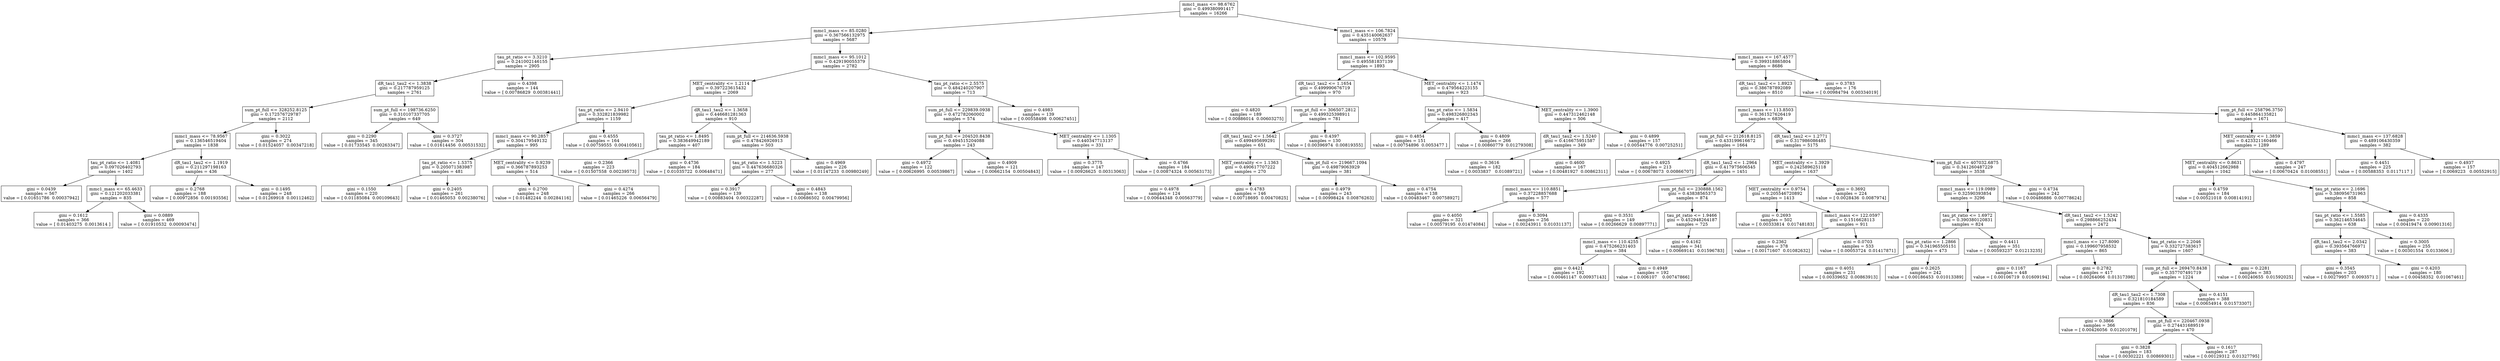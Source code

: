 digraph Tree {
0 [label="mmc1_mass <= 98.6762\ngini = 0.499380991417\nsamples = 16266", shape="box"] ;
1 [label="mmc1_mass <= 85.0280\ngini = 0.367566132975\nsamples = 5687", shape="box"] ;
0 -> 1 ;
2 [label="tau_pt_ratio <= 3.3210\ngini = 0.241002146155\nsamples = 2905", shape="box"] ;
1 -> 2 ;
3 [label="dR_tau1_tau2 <= 1.3838\ngini = 0.217787959125\nsamples = 2761", shape="box"] ;
2 -> 3 ;
4 [label="sum_pt_full <= 328252.8125\ngini = 0.172576729787\nsamples = 2112", shape="box"] ;
3 -> 4 ;
5 [label="mmc1_mass <= 78.9567\ngini = 0.136546519404\nsamples = 1838", shape="box"] ;
4 -> 5 ;
6 [label="tau_pt_ratio <= 1.4081\ngini = 0.097026402793\nsamples = 1402", shape="box"] ;
5 -> 6 ;
7 [label="gini = 0.0439\nsamples = 567\nvalue = [ 0.01651786  0.00037942]", shape="box"] ;
6 -> 7 ;
8 [label="mmc1_mass <= 65.4633\ngini = 0.121202033381\nsamples = 835", shape="box"] ;
6 -> 8 ;
9 [label="gini = 0.1612\nsamples = 366\nvalue = [ 0.01403275  0.0013614 ]", shape="box"] ;
8 -> 9 ;
10 [label="gini = 0.0889\nsamples = 469\nvalue = [ 0.01910532  0.00093474]", shape="box"] ;
8 -> 10 ;
11 [label="dR_tau1_tau2 <= 1.1919\ngini = 0.211297198163\nsamples = 436", shape="box"] ;
5 -> 11 ;
12 [label="gini = 0.2768\nsamples = 188\nvalue = [ 0.00972856  0.00193556]", shape="box"] ;
11 -> 12 ;
13 [label="gini = 0.1495\nsamples = 248\nvalue = [ 0.01269918  0.00112462]", shape="box"] ;
11 -> 13 ;
14 [label="gini = 0.3022\nsamples = 274\nvalue = [ 0.01524057  0.00347218]", shape="box"] ;
4 -> 14 ;
15 [label="sum_pt_full <= 198736.6250\ngini = 0.310107337705\nsamples = 649", shape="box"] ;
3 -> 15 ;
16 [label="gini = 0.2290\nsamples = 345\nvalue = [ 0.01733545  0.00263347]", shape="box"] ;
15 -> 16 ;
17 [label="gini = 0.3727\nsamples = 304\nvalue = [ 0.01614456  0.00531532]", shape="box"] ;
15 -> 17 ;
18 [label="gini = 0.4398\nsamples = 144\nvalue = [ 0.00786829  0.00381441]", shape="box"] ;
2 -> 18 ;
19 [label="mmc1_mass <= 95.1012\ngini = 0.429190055379\nsamples = 2782", shape="box"] ;
1 -> 19 ;
20 [label="MET_centrality <= 1.2114\ngini = 0.397223615432\nsamples = 2069", shape="box"] ;
19 -> 20 ;
21 [label="tau_pt_ratio <= 2.9410\ngini = 0.332821839982\nsamples = 1159", shape="box"] ;
20 -> 21 ;
22 [label="mmc1_mass <= 90.2857\ngini = 0.304179549132\nsamples = 995", shape="box"] ;
21 -> 22 ;
23 [label="tau_pt_ratio <= 1.5375\ngini = 0.205071383987\nsamples = 481", shape="box"] ;
22 -> 23 ;
24 [label="gini = 0.1550\nsamples = 220\nvalue = [ 0.01185084  0.00109643]", shape="box"] ;
23 -> 24 ;
25 [label="gini = 0.2405\nsamples = 261\nvalue = [ 0.01465053  0.00238076]", shape="box"] ;
23 -> 25 ;
26 [label="MET_centrality <= 0.9239\ngini = 0.366787893253\nsamples = 514", shape="box"] ;
22 -> 26 ;
27 [label="gini = 0.2700\nsamples = 248\nvalue = [ 0.01482244  0.00284116]", shape="box"] ;
26 -> 27 ;
28 [label="gini = 0.4274\nsamples = 266\nvalue = [ 0.01465226  0.00656479]", shape="box"] ;
26 -> 28 ;
29 [label="gini = 0.4555\nsamples = 164\nvalue = [ 0.00759555  0.00410561]", shape="box"] ;
21 -> 29 ;
30 [label="dR_tau1_tau2 <= 1.3658\ngini = 0.446681281363\nsamples = 910", shape="box"] ;
20 -> 30 ;
31 [label="tau_pt_ratio <= 1.8495\ngini = 0.383649942189\nsamples = 407", shape="box"] ;
30 -> 31 ;
32 [label="gini = 0.2366\nsamples = 223\nvalue = [ 0.01507558  0.00239573]", shape="box"] ;
31 -> 32 ;
33 [label="gini = 0.4736\nsamples = 184\nvalue = [ 0.01035722  0.00648471]", shape="box"] ;
31 -> 33 ;
34 [label="sum_pt_full <= 214636.5938\ngini = 0.478426926913\nsamples = 503", shape="box"] ;
30 -> 34 ;
35 [label="tau_pt_ratio <= 1.5223\ngini = 0.447636680326\nsamples = 277", shape="box"] ;
34 -> 35 ;
36 [label="gini = 0.3917\nsamples = 139\nvalue = [ 0.00883404  0.00322287]", shape="box"] ;
35 -> 36 ;
37 [label="gini = 0.4843\nsamples = 138\nvalue = [ 0.00686502  0.00479956]", shape="box"] ;
35 -> 37 ;
38 [label="gini = 0.4969\nsamples = 226\nvalue = [ 0.01147233  0.00980249]", shape="box"] ;
34 -> 38 ;
39 [label="tau_pt_ratio <= 2.5575\ngini = 0.484240207907\nsamples = 713", shape="box"] ;
19 -> 39 ;
40 [label="sum_pt_full <= 229839.0938\ngini = 0.472782060002\nsamples = 574", shape="box"] ;
39 -> 40 ;
41 [label="sum_pt_full <= 204520.8438\ngini = 0.494515204088\nsamples = 243", shape="box"] ;
40 -> 41 ;
42 [label="gini = 0.4972\nsamples = 122\nvalue = [ 0.00626995  0.00539867]", shape="box"] ;
41 -> 42 ;
43 [label="gini = 0.4909\nsamples = 121\nvalue = [ 0.00662154  0.00504843]", shape="box"] ;
41 -> 43 ;
44 [label="MET_centrality <= 1.1305\ngini = 0.440347713137\nsamples = 331", shape="box"] ;
40 -> 44 ;
45 [label="gini = 0.3775\nsamples = 147\nvalue = [ 0.00926625  0.00313063]", shape="box"] ;
44 -> 45 ;
46 [label="gini = 0.4766\nsamples = 184\nvalue = [ 0.00874324  0.00563173]", shape="box"] ;
44 -> 46 ;
47 [label="gini = 0.4983\nsamples = 139\nvalue = [ 0.00558498  0.00627451]", shape="box"] ;
39 -> 47 ;
48 [label="mmc1_mass <= 106.7824\ngini = 0.435140062637\nsamples = 10579", shape="box"] ;
0 -> 48 ;
49 [label="mmc1_mass <= 102.9595\ngini = 0.495581837139\nsamples = 1893", shape="box"] ;
48 -> 49 ;
50 [label="dR_tau1_tau2 <= 1.1654\ngini = 0.499990676719\nsamples = 970", shape="box"] ;
49 -> 50 ;
51 [label="gini = 0.4820\nsamples = 189\nvalue = [ 0.00886014  0.00603275]", shape="box"] ;
50 -> 51 ;
52 [label="sum_pt_full <= 306507.2812\ngini = 0.499325398911\nsamples = 781", shape="box"] ;
50 -> 52 ;
53 [label="dR_tau1_tau2 <= 1.5642\ngini = 0.499495699291\nsamples = 651", shape="box"] ;
52 -> 53 ;
54 [label="MET_centrality <= 1.1363\ngini = 0.490617707222\nsamples = 270", shape="box"] ;
53 -> 54 ;
55 [label="gini = 0.4978\nsamples = 124\nvalue = [ 0.00644348  0.00563779]", shape="box"] ;
54 -> 55 ;
56 [label="gini = 0.4783\nsamples = 146\nvalue = [ 0.00718695  0.00470825]", shape="box"] ;
54 -> 56 ;
57 [label="sum_pt_full <= 219667.1094\ngini = 0.49879063929\nsamples = 381", shape="box"] ;
53 -> 57 ;
58 [label="gini = 0.4979\nsamples = 243\nvalue = [ 0.00998424  0.00876263]", shape="box"] ;
57 -> 58 ;
59 [label="gini = 0.4754\nsamples = 138\nvalue = [ 0.00483467  0.00758927]", shape="box"] ;
57 -> 59 ;
60 [label="gini = 0.4397\nsamples = 130\nvalue = [ 0.00396974  0.00819355]", shape="box"] ;
52 -> 60 ;
61 [label="MET_centrality <= 1.1474\ngini = 0.479564223155\nsamples = 923", shape="box"] ;
49 -> 61 ;
62 [label="tau_pt_ratio <= 1.5834\ngini = 0.498326802343\nsamples = 417", shape="box"] ;
61 -> 62 ;
63 [label="gini = 0.4854\nsamples = 151\nvalue = [ 0.00754896  0.0053477 ]", shape="box"] ;
62 -> 63 ;
64 [label="gini = 0.4809\nsamples = 266\nvalue = [ 0.00860779  0.01279308]", shape="box"] ;
62 -> 64 ;
65 [label="MET_centrality <= 1.3900\ngini = 0.447312462148\nsamples = 506", shape="box"] ;
61 -> 65 ;
66 [label="dR_tau1_tau2 <= 1.5240\ngini = 0.416675951587\nsamples = 349", shape="box"] ;
65 -> 66 ;
67 [label="gini = 0.3616\nsamples = 182\nvalue = [ 0.0033837   0.01089721]", shape="box"] ;
66 -> 67 ;
68 [label="gini = 0.4600\nsamples = 167\nvalue = [ 0.00481927  0.00862311]", shape="box"] ;
66 -> 68 ;
69 [label="gini = 0.4899\nsamples = 157\nvalue = [ 0.00544776  0.00725251]", shape="box"] ;
65 -> 69 ;
70 [label="mmc1_mass <= 167.4577\ngini = 0.399318865804\nsamples = 8686", shape="box"] ;
48 -> 70 ;
71 [label="dR_tau1_tau2 <= 1.8923\ngini = 0.386787892089\nsamples = 8510", shape="box"] ;
70 -> 71 ;
72 [label="mmc1_mass <= 113.8503\ngini = 0.361527626419\nsamples = 6839", shape="box"] ;
71 -> 72 ;
73 [label="sum_pt_full <= 212618.8125\ngini = 0.433199616672\nsamples = 1664", shape="box"] ;
72 -> 73 ;
74 [label="gini = 0.4925\nsamples = 213\nvalue = [ 0.00678073  0.00866707]", shape="box"] ;
73 -> 74 ;
75 [label="dR_tau1_tau2 <= 1.2964\ngini = 0.417975606545\nsamples = 1451", shape="box"] ;
73 -> 75 ;
76 [label="mmc1_mass <= 110.8851\ngini = 0.37228857688\nsamples = 577", shape="box"] ;
75 -> 76 ;
77 [label="gini = 0.4050\nsamples = 321\nvalue = [ 0.00579195  0.01474084]", shape="box"] ;
76 -> 77 ;
78 [label="gini = 0.3094\nsamples = 256\nvalue = [ 0.00243911  0.01031137]", shape="box"] ;
76 -> 78 ;
79 [label="sum_pt_full <= 230888.1562\ngini = 0.43838565373\nsamples = 874", shape="box"] ;
75 -> 79 ;
80 [label="gini = 0.3531\nsamples = 149\nvalue = [ 0.00266629  0.00897771]", shape="box"] ;
79 -> 80 ;
81 [label="tau_pt_ratio <= 1.9466\ngini = 0.452948264187\nsamples = 725", shape="box"] ;
79 -> 81 ;
82 [label="mmc1_mass <= 110.4255\ngini = 0.475266231403\nsamples = 384", shape="box"] ;
81 -> 82 ;
83 [label="gini = 0.4421\nsamples = 192\nvalue = [ 0.00461147  0.00937143]", shape="box"] ;
82 -> 83 ;
84 [label="gini = 0.4949\nsamples = 192\nvalue = [ 0.006107    0.00747866]", shape="box"] ;
82 -> 84 ;
85 [label="gini = 0.4162\nsamples = 341\nvalue = [ 0.00669141  0.01596783]", shape="box"] ;
81 -> 85 ;
86 [label="dR_tau1_tau2 <= 1.2771\ngini = 0.317986086485\nsamples = 5175", shape="box"] ;
72 -> 86 ;
87 [label="MET_centrality <= 1.3929\ngini = 0.242589625118\nsamples = 1637", shape="box"] ;
86 -> 87 ;
88 [label="MET_centrality <= 0.9754\ngini = 0.205546720892\nsamples = 1413", shape="box"] ;
87 -> 88 ;
89 [label="gini = 0.2693\nsamples = 502\nvalue = [ 0.00333814  0.01748183]", shape="box"] ;
88 -> 89 ;
90 [label="mmc1_mass <= 122.0597\ngini = 0.1516628113\nsamples = 911", shape="box"] ;
88 -> 90 ;
91 [label="gini = 0.2362\nsamples = 378\nvalue = [ 0.00171607  0.01082632]", shape="box"] ;
90 -> 91 ;
92 [label="gini = 0.0703\nsamples = 533\nvalue = [ 0.00053724  0.01417871]", shape="box"] ;
90 -> 92 ;
93 [label="gini = 0.3692\nsamples = 224\nvalue = [ 0.0028436  0.0087974]", shape="box"] ;
87 -> 93 ;
94 [label="sum_pt_full <= 407032.6875\ngini = 0.341260487229\nsamples = 3538", shape="box"] ;
86 -> 94 ;
95 [label="mmc1_mass <= 119.0989\ngini = 0.32590393854\nsamples = 3296", shape="box"] ;
94 -> 95 ;
96 [label="tau_pt_ratio <= 1.6972\ngini = 0.390380120831\nsamples = 824", shape="box"] ;
95 -> 96 ;
97 [label="tau_pt_ratio <= 1.2866\ngini = 0.341965505151\nsamples = 473", shape="box"] ;
96 -> 97 ;
98 [label="gini = 0.4051\nsamples = 231\nvalue = [ 0.00339652  0.00863913]", shape="box"] ;
97 -> 98 ;
99 [label="gini = 0.2625\nsamples = 242\nvalue = [ 0.00186453  0.01013389]", shape="box"] ;
97 -> 99 ;
100 [label="gini = 0.4411\nsamples = 351\nvalue = [ 0.00593237  0.01213235]", shape="box"] ;
96 -> 100 ;
101 [label="dR_tau1_tau2 <= 1.5242\ngini = 0.298866252434\nsamples = 2472", shape="box"] ;
95 -> 101 ;
102 [label="mmc1_mass <= 127.8090\ngini = 0.199607958532\nsamples = 865", shape="box"] ;
101 -> 102 ;
103 [label="gini = 0.1167\nsamples = 448\nvalue = [ 0.00106719  0.01609194]", shape="box"] ;
102 -> 103 ;
104 [label="gini = 0.2782\nsamples = 417\nvalue = [ 0.00264066  0.01317398]", shape="box"] ;
102 -> 104 ;
105 [label="tau_pt_ratio <= 2.2046\ngini = 0.332727383617\nsamples = 1607", shape="box"] ;
101 -> 105 ;
106 [label="sum_pt_full <= 269470.8438\ngini = 0.357707491719\nsamples = 1224", shape="box"] ;
105 -> 106 ;
107 [label="dR_tau1_tau2 <= 1.7308\ngini = 0.321810184589\nsamples = 836", shape="box"] ;
106 -> 107 ;
108 [label="gini = 0.3866\nsamples = 366\nvalue = [ 0.00426056  0.01201079]", shape="box"] ;
107 -> 108 ;
109 [label="sum_pt_full <= 220467.0938\ngini = 0.274431689519\nsamples = 470", shape="box"] ;
107 -> 109 ;
110 [label="gini = 0.3828\nsamples = 183\nvalue = [ 0.00302221  0.00869301]", shape="box"] ;
109 -> 110 ;
111 [label="gini = 0.1617\nsamples = 287\nvalue = [ 0.00129312  0.01327795]", shape="box"] ;
109 -> 111 ;
112 [label="gini = 0.4151\nsamples = 388\nvalue = [ 0.00654914  0.01573307]", shape="box"] ;
106 -> 112 ;
113 [label="gini = 0.2281\nsamples = 383\nvalue = [ 0.00240655  0.01592025]", shape="box"] ;
105 -> 113 ;
114 [label="gini = 0.4734\nsamples = 242\nvalue = [ 0.00486886  0.00778624]", shape="box"] ;
94 -> 114 ;
115 [label="sum_pt_full <= 258796.3750\ngini = 0.445864135821\nsamples = 1671", shape="box"] ;
71 -> 115 ;
116 [label="MET_centrality <= 1.3859\ngini = 0.423321160466\nsamples = 1289", shape="box"] ;
115 -> 116 ;
117 [label="MET_centrality <= 0.8631\ngini = 0.404512662988\nsamples = 1042", shape="box"] ;
116 -> 117 ;
118 [label="gini = 0.4759\nsamples = 184\nvalue = [ 0.00521018  0.00814191]", shape="box"] ;
117 -> 118 ;
119 [label="tau_pt_ratio <= 2.1696\ngini = 0.380956731963\nsamples = 858", shape="box"] ;
117 -> 119 ;
120 [label="tau_pt_ratio <= 1.5585\ngini = 0.362146534645\nsamples = 638", shape="box"] ;
119 -> 120 ;
121 [label="dR_tau1_tau2 <= 2.0342\ngini = 0.393564766971\nsamples = 383", shape="box"] ;
120 -> 121 ;
122 [label="gini = 0.3545\nsamples = 203\nvalue = [ 0.00279957  0.0093571 ]", shape="box"] ;
121 -> 122 ;
123 [label="gini = 0.4203\nsamples = 180\nvalue = [ 0.00458352  0.01067461]", shape="box"] ;
121 -> 123 ;
124 [label="gini = 0.3005\nsamples = 255\nvalue = [ 0.00301554  0.0133606 ]", shape="box"] ;
120 -> 124 ;
125 [label="gini = 0.4335\nsamples = 220\nvalue = [ 0.00419474  0.00901316]", shape="box"] ;
119 -> 125 ;
126 [label="gini = 0.4797\nsamples = 247\nvalue = [ 0.00670424  0.01008551]", shape="box"] ;
116 -> 126 ;
127 [label="mmc1_mass <= 137.6828\ngini = 0.489106430359\nsamples = 382", shape="box"] ;
115 -> 127 ;
128 [label="gini = 0.4451\nsamples = 225\nvalue = [ 0.00588353  0.0117117 ]", shape="box"] ;
127 -> 128 ;
129 [label="gini = 0.4937\nsamples = 157\nvalue = [ 0.0069223   0.00552915]", shape="box"] ;
127 -> 129 ;
130 [label="gini = 0.3783\nsamples = 176\nvalue = [ 0.00984794  0.00334019]", shape="box"] ;
70 -> 130 ;
}